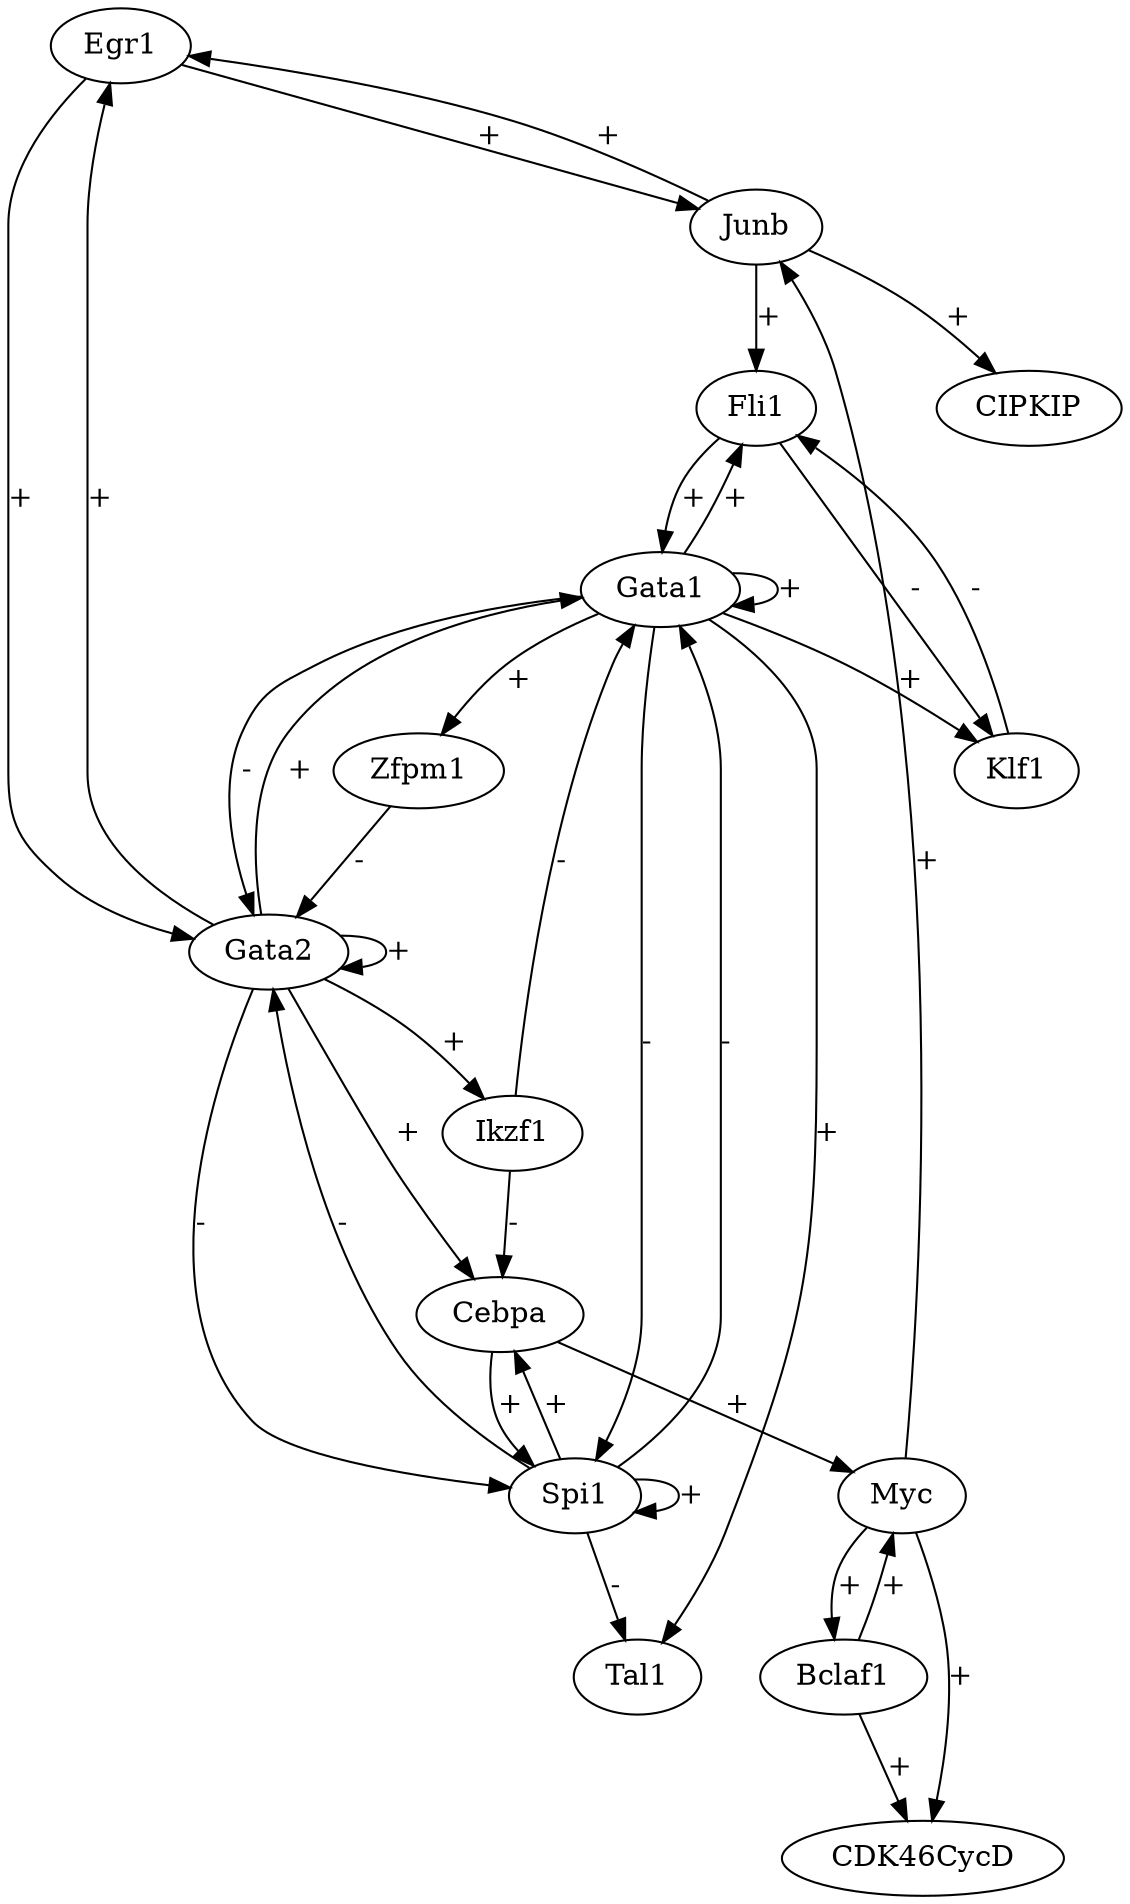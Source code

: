 digraph  {
Egr1;
Junb;
Bclaf1;
Myc;
Fli1;
Gata2;
Spi1;
Cebpa;
Gata1;
Klf1;
Tal1;
Ikzf1;
Zfpm1;
CDK46CycD;
CIPKIP;
Egr1 -> Junb  [key=0, label="+", sign=1];
Egr1 -> Gata2  [key=0, label="+", sign=1];
Junb -> Egr1  [key=0, label="+", sign=1];
Junb -> Fli1  [key=0, label="+", sign=1];
Junb -> CIPKIP  [key=0, label="+", sign=1];
Bclaf1 -> CDK46CycD  [key=0, label="+", sign=1];
Bclaf1 -> Myc  [key=0, label="+", sign=1];
Myc -> Junb  [key=0, label="+", sign=1];
Myc -> CDK46CycD  [key=0, label="+", sign=1];
Myc -> Bclaf1  [key=0, label="+", sign=1];
Fli1 -> Gata1  [key=0, label="+", sign=1];
Fli1 -> Klf1  [key=0, label="-", sign="-1"];
Gata2 -> Egr1  [key=0, label="+", sign=1];
Gata2 -> Cebpa  [key=0, label="+", sign=1];
Gata2 -> Gata1  [key=0, label="+", sign=1];
Gata2 -> Ikzf1  [key=0, label="+", sign=1];
Gata2 -> Spi1  [key=0, label="-", sign="-1"];
Gata2 -> Gata2  [key=0, label="+", sign=1];
Spi1 -> Gata2  [key=0, label="-", sign="-1"];
Spi1 -> Tal1  [key=0, label="-", sign="-1"];
Spi1 -> Gata1  [key=0, label="-", sign="-1"];
Spi1 -> Cebpa  [key=0, label="+", sign=1];
Spi1 -> Spi1  [key=0, label="+", sign=1];
Cebpa -> Spi1  [key=0, label="+", sign=1];
Cebpa -> Myc  [key=0, label="+", sign=1];
Gata1 -> Tal1  [key=0, label="+", sign=1];
Gata1 -> Gata1  [key=0, label="+", sign=1];
Gata1 -> Zfpm1  [key=0, label="+", sign=1];
Gata1 -> Fli1  [key=0, label="+", sign=1];
Gata1 -> Klf1  [key=0, label="+", sign=1];
Gata1 -> Spi1  [key=0, label="-", sign="-1"];
Gata1 -> Gata2  [key=0, label="-", sign="-1"];
Klf1 -> Fli1  [key=0, label="-", sign="-1"];
Ikzf1 -> Gata1  [key=0, label="-", sign="-1"];
Ikzf1 -> Cebpa  [key=0, label="-", sign="-1"];
Zfpm1 -> Gata2  [key=0, label="-", sign="-1"];
}
